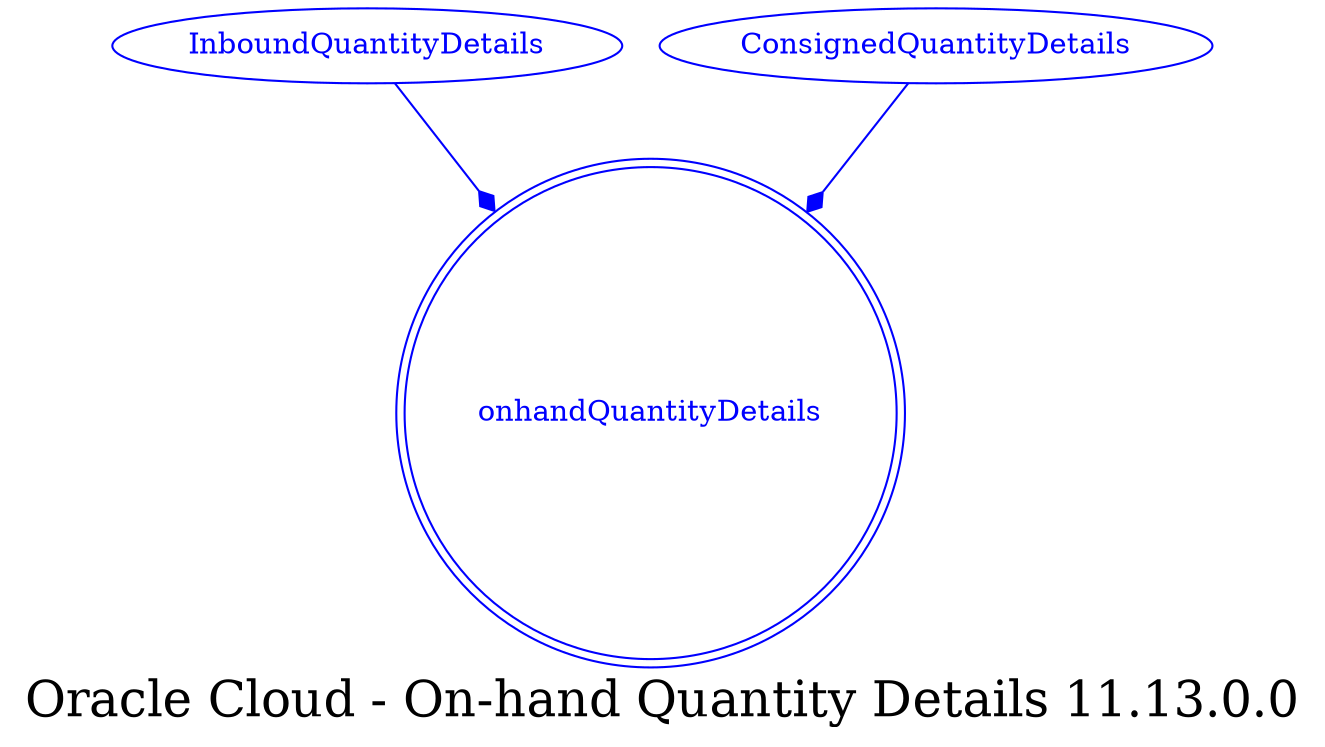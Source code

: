 digraph LexiconGraph {
graph[label="Oracle Cloud - On-hand Quantity Details 11.13.0.0", fontsize=24]
splines=true
"onhandQuantityDetails" [color=blue, fontcolor=blue, shape=doublecircle]
"InboundQuantityDetails" -> "onhandQuantityDetails" [color=blue, fontcolor=blue, arrowhead=diamond, arrowtail=none]
"InboundQuantityDetails" [color=blue, fontcolor=blue, shape=ellipse]
"ConsignedQuantityDetails" -> "onhandQuantityDetails" [color=blue, fontcolor=blue, arrowhead=diamond, arrowtail=none]
"ConsignedQuantityDetails" [color=blue, fontcolor=blue, shape=ellipse]
}
